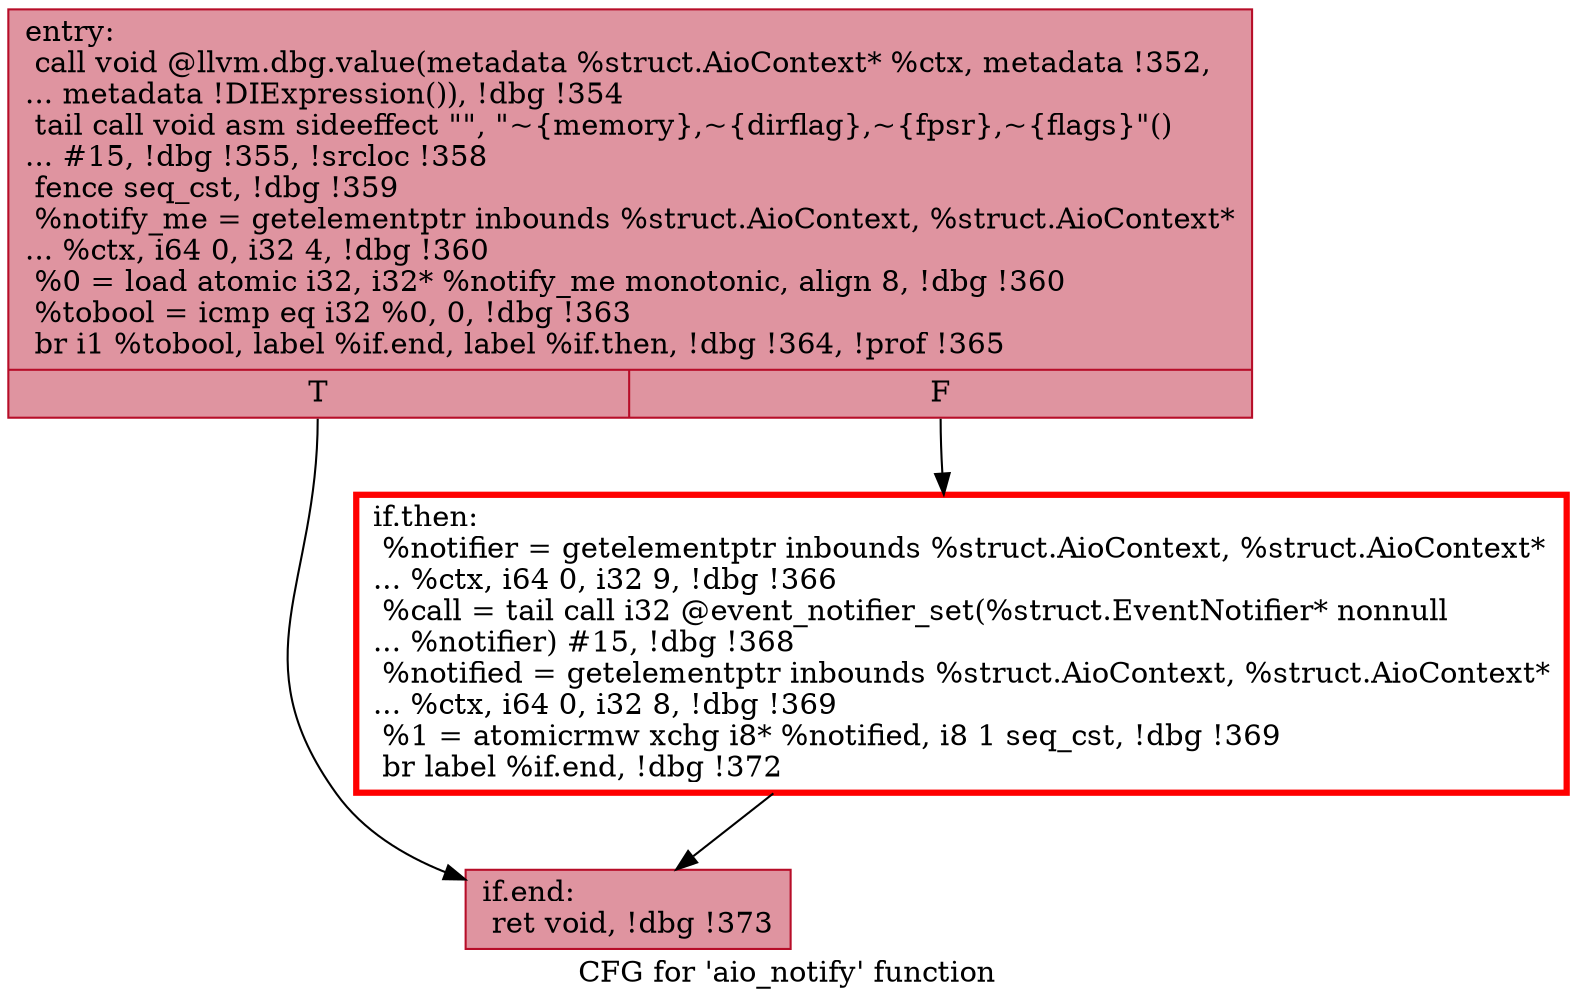 digraph "CFG for 'aio_notify' function" {
	label="CFG for 'aio_notify' function";

	Node0x55e9b6a096d0 [shape=record,color="#b70d28ff", style=filled, fillcolor="#b70d2870",label="{entry:\l  call void @llvm.dbg.value(metadata %struct.AioContext* %ctx, metadata !352,\l... metadata !DIExpression()), !dbg !354\l  tail call void asm sideeffect \"\", \"~\{memory\},~\{dirflag\},~\{fpsr\},~\{flags\}\"()\l... #15, !dbg !355, !srcloc !358\l  fence seq_cst, !dbg !359\l  %notify_me = getelementptr inbounds %struct.AioContext, %struct.AioContext*\l... %ctx, i64 0, i32 4, !dbg !360\l  %0 = load atomic i32, i32* %notify_me monotonic, align 8, !dbg !360\l  %tobool = icmp eq i32 %0, 0, !dbg !363\l  br i1 %tobool, label %if.end, label %if.then, !dbg !364, !prof !365\l|{<s0>T|<s1>F}}"];
	Node0x55e9b6a096d0:s0 -> Node0x55e9b6a10290;
	Node0x55e9b6a096d0:s1 -> Node0x55e9b6a10240;
	Node0x55e9b6a10240 [shape=record,penwidth=3.0, color="red",label="{if.then:                                          \l  %notifier = getelementptr inbounds %struct.AioContext, %struct.AioContext*\l... %ctx, i64 0, i32 9, !dbg !366\l  %call = tail call i32 @event_notifier_set(%struct.EventNotifier* nonnull\l... %notifier) #15, !dbg !368\l  %notified = getelementptr inbounds %struct.AioContext, %struct.AioContext*\l... %ctx, i64 0, i32 8, !dbg !369\l  %1 = atomicrmw xchg i8* %notified, i8 1 seq_cst, !dbg !369\l  br label %if.end, !dbg !372\l}"];
	Node0x55e9b6a10240 -> Node0x55e9b6a10290;
	Node0x55e9b6a10290 [shape=record,color="#b70d28ff", style=filled, fillcolor="#b70d2870",label="{if.end:                                           \l  ret void, !dbg !373\l}"];
}

